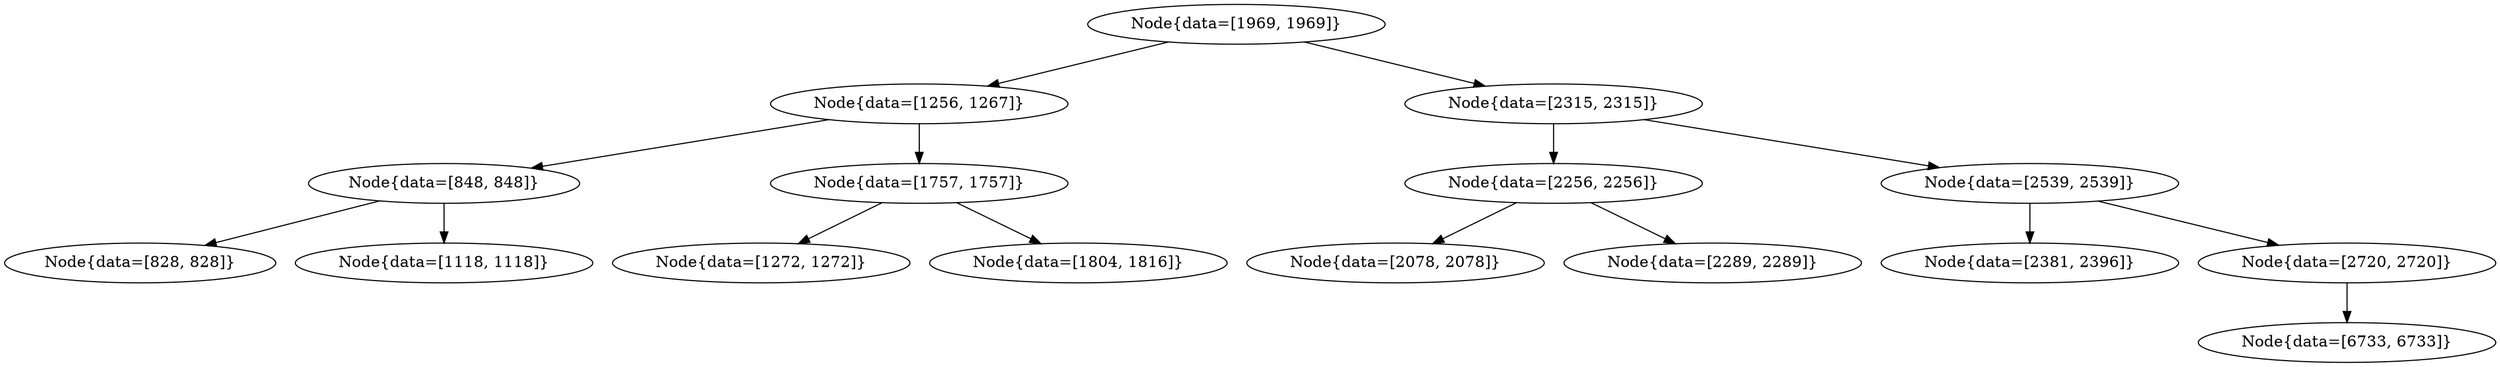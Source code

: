 digraph G{
511357840 [label="Node{data=[1969, 1969]}"]
511357840 -> 1650299186
1650299186 [label="Node{data=[1256, 1267]}"]
1650299186 -> 2004305265
2004305265 [label="Node{data=[848, 848]}"]
2004305265 -> 662409124
662409124 [label="Node{data=[828, 828]}"]
2004305265 -> 1825984232
1825984232 [label="Node{data=[1118, 1118]}"]
1650299186 -> 1644987969
1644987969 [label="Node{data=[1757, 1757]}"]
1644987969 -> 790432700
790432700 [label="Node{data=[1272, 1272]}"]
1644987969 -> 1415624532
1415624532 [label="Node{data=[1804, 1816]}"]
511357840 -> 178192958
178192958 [label="Node{data=[2315, 2315]}"]
178192958 -> 203924386
203924386 [label="Node{data=[2256, 2256]}"]
203924386 -> 1260390769
1260390769 [label="Node{data=[2078, 2078]}"]
203924386 -> 439078230
439078230 [label="Node{data=[2289, 2289]}"]
178192958 -> 1758962399
1758962399 [label="Node{data=[2539, 2539]}"]
1758962399 -> 1507604180
1507604180 [label="Node{data=[2381, 2396]}"]
1758962399 -> 318555935
318555935 [label="Node{data=[2720, 2720]}"]
318555935 -> 1450830187
1450830187 [label="Node{data=[6733, 6733]}"]
}